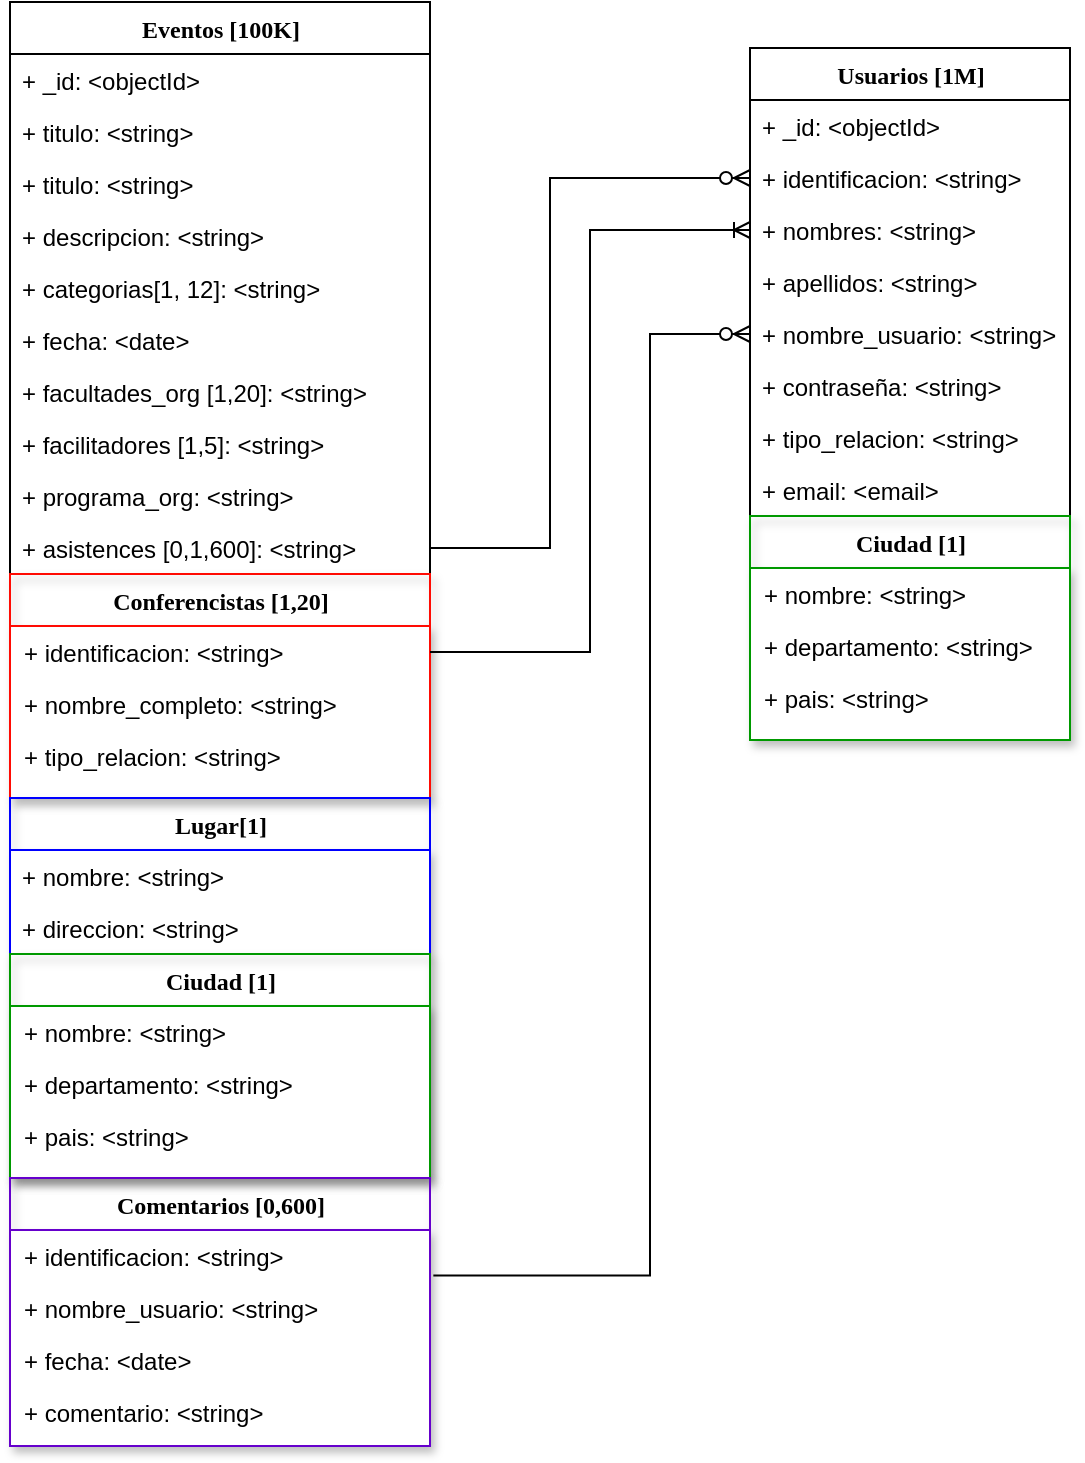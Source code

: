 <mxfile version="24.4.13" type="device">
  <diagram name="Page-1" id="9f46799a-70d6-7492-0946-bef42562c5a5">
    <mxGraphModel dx="1708" dy="842" grid="1" gridSize="10" guides="1" tooltips="1" connect="1" arrows="1" fold="1" page="1" pageScale="1" pageWidth="1100" pageHeight="850" background="none" math="0" shadow="0">
      <root>
        <mxCell id="0" />
        <mxCell id="1" parent="0" />
        <mxCell id="78961159f06e98e8-17" value="Eventos [100K]" style="swimlane;html=1;fontStyle=1;align=center;verticalAlign=top;childLayout=stackLayout;horizontal=1;startSize=26;horizontalStack=0;resizeParent=1;resizeLast=0;collapsible=1;marginBottom=0;swimlaneFillColor=#ffffff;rounded=0;shadow=0;comic=0;labelBackgroundColor=none;strokeWidth=1;fillColor=none;fontFamily=Verdana;fontSize=12" parent="1" vertex="1">
          <mxGeometry x="285" y="64" width="210" height="722" as="geometry" />
        </mxCell>
        <mxCell id="QMrxIAQurazq6CiOPDvt-56" value="+ _id: &amp;lt;objectId&amp;gt;" style="text;html=1;strokeColor=none;fillColor=none;align=left;verticalAlign=top;spacingLeft=4;spacingRight=4;whiteSpace=wrap;overflow=hidden;rotatable=0;points=[[0,0.5],[1,0.5]];portConstraint=eastwest;" vertex="1" parent="78961159f06e98e8-17">
          <mxGeometry y="26" width="210" height="26" as="geometry" />
        </mxCell>
        <mxCell id="78961159f06e98e8-21" value="+ titulo: &amp;lt;string&amp;gt;" style="text;html=1;strokeColor=none;fillColor=none;align=left;verticalAlign=top;spacingLeft=4;spacingRight=4;whiteSpace=wrap;overflow=hidden;rotatable=0;points=[[0,0.5],[1,0.5]];portConstraint=eastwest;" parent="78961159f06e98e8-17" vertex="1">
          <mxGeometry y="52" width="210" height="26" as="geometry" />
        </mxCell>
        <mxCell id="QMrxIAQurazq6CiOPDvt-53" value="+ titulo: &amp;lt;string&amp;gt;" style="text;html=1;strokeColor=none;fillColor=none;align=left;verticalAlign=top;spacingLeft=4;spacingRight=4;whiteSpace=wrap;overflow=hidden;rotatable=0;points=[[0,0.5],[1,0.5]];portConstraint=eastwest;" vertex="1" parent="78961159f06e98e8-17">
          <mxGeometry y="78" width="210" height="26" as="geometry" />
        </mxCell>
        <mxCell id="78961159f06e98e8-23" value="+ descripcion: &amp;lt;string&amp;gt;" style="text;html=1;strokeColor=none;fillColor=none;align=left;verticalAlign=top;spacingLeft=4;spacingRight=4;whiteSpace=wrap;overflow=hidden;rotatable=0;points=[[0,0.5],[1,0.5]];portConstraint=eastwest;" parent="78961159f06e98e8-17" vertex="1">
          <mxGeometry y="104" width="210" height="26" as="geometry" />
        </mxCell>
        <mxCell id="78961159f06e98e8-25" value="+ categorias[1, 12]:&lt;span style=&quot;background-color: initial;&quot;&gt;&amp;nbsp;&amp;lt;string&amp;gt;&lt;/span&gt;" style="text;html=1;strokeColor=none;fillColor=none;align=left;verticalAlign=top;spacingLeft=4;spacingRight=4;whiteSpace=wrap;overflow=hidden;rotatable=0;points=[[0,0.5],[1,0.5]];portConstraint=eastwest;" parent="78961159f06e98e8-17" vertex="1">
          <mxGeometry y="130" width="210" height="26" as="geometry" />
        </mxCell>
        <mxCell id="78961159f06e98e8-26" value="+ fecha: &amp;lt;date&amp;gt;" style="text;html=1;strokeColor=none;fillColor=none;align=left;verticalAlign=top;spacingLeft=4;spacingRight=4;whiteSpace=wrap;overflow=hidden;rotatable=0;points=[[0,0.5],[1,0.5]];portConstraint=eastwest;" parent="78961159f06e98e8-17" vertex="1">
          <mxGeometry y="156" width="210" height="26" as="geometry" />
        </mxCell>
        <mxCell id="QMrxIAQurazq6CiOPDvt-23" value="+ facultades_org [1,20]&lt;span style=&quot;background-color: initial;&quot;&gt;: &amp;lt;string&amp;gt;&lt;/span&gt;" style="text;html=1;strokeColor=none;fillColor=none;align=left;verticalAlign=top;spacingLeft=4;spacingRight=4;whiteSpace=wrap;overflow=hidden;rotatable=0;points=[[0,0.5],[1,0.5]];portConstraint=eastwest;" vertex="1" parent="78961159f06e98e8-17">
          <mxGeometry y="182" width="210" height="26" as="geometry" />
        </mxCell>
        <mxCell id="78961159f06e98e8-24" value="+ facilitadores [1,5]&lt;span style=&quot;background-color: initial;&quot;&gt;: &amp;lt;string&amp;gt;&lt;/span&gt;" style="text;html=1;strokeColor=none;fillColor=none;align=left;verticalAlign=top;spacingLeft=4;spacingRight=4;whiteSpace=wrap;overflow=hidden;rotatable=0;points=[[0,0.5],[1,0.5]];portConstraint=eastwest;" parent="78961159f06e98e8-17" vertex="1">
          <mxGeometry y="208" width="210" height="26" as="geometry" />
        </mxCell>
        <mxCell id="QMrxIAQurazq6CiOPDvt-34" value="+ programa_org&lt;span style=&quot;background-color: initial;&quot;&gt;: &amp;lt;string&amp;gt;&lt;/span&gt;" style="text;html=1;strokeColor=none;fillColor=none;align=left;verticalAlign=top;spacingLeft=4;spacingRight=4;whiteSpace=wrap;overflow=hidden;rotatable=0;points=[[0,0.5],[1,0.5]];portConstraint=eastwest;" vertex="1" parent="78961159f06e98e8-17">
          <mxGeometry y="234" width="210" height="26" as="geometry" />
        </mxCell>
        <mxCell id="QMrxIAQurazq6CiOPDvt-17" value="+ asistences [0,1,600]&lt;span style=&quot;background-color: initial;&quot;&gt;: &amp;lt;string&amp;gt;&lt;/span&gt;" style="text;html=1;strokeColor=none;fillColor=none;align=left;verticalAlign=top;spacingLeft=4;spacingRight=4;whiteSpace=wrap;overflow=hidden;rotatable=0;points=[[0,0.5],[1,0.5]];portConstraint=eastwest;" vertex="1" parent="78961159f06e98e8-17">
          <mxGeometry y="260" width="210" height="26" as="geometry" />
        </mxCell>
        <mxCell id="QMrxIAQurazq6CiOPDvt-18" value="Conferencistas [1,20]&lt;div&gt;&lt;br&gt;&lt;/div&gt;" style="swimlane;html=1;fontStyle=1;align=center;verticalAlign=top;childLayout=stackLayout;horizontal=1;startSize=26;horizontalStack=0;resizeParent=0;resizeLast=0;collapsible=1;marginBottom=0;marginLeft=1;swimlaneFillColor=#ffffff;rounded=0;shadow=1;comic=0;labelBackgroundColor=none;strokeWidth=1;fillColor=none;fontFamily=Verdana;fontSize=12;strokeColor=#FF0B03;" vertex="1" parent="78961159f06e98e8-17">
          <mxGeometry y="286" width="210" height="112" as="geometry">
            <mxRectangle y="208" width="210" height="30" as="alternateBounds" />
          </mxGeometry>
        </mxCell>
        <mxCell id="QMrxIAQurazq6CiOPDvt-21" value="+ identificacion: &amp;lt;string&amp;gt;" style="text;html=1;strokeColor=none;fillColor=none;align=left;verticalAlign=top;spacingLeft=4;spacingRight=4;whiteSpace=wrap;overflow=hidden;rotatable=0;points=[[0,0.5],[1,0.5]];portConstraint=eastwest;" vertex="1" parent="QMrxIAQurazq6CiOPDvt-18">
          <mxGeometry x="1" y="26" width="209" height="26" as="geometry" />
        </mxCell>
        <mxCell id="QMrxIAQurazq6CiOPDvt-19" value="+ nombre_completo: &amp;lt;string&amp;gt;" style="text;html=1;strokeColor=none;fillColor=none;align=left;verticalAlign=top;spacingLeft=4;spacingRight=4;whiteSpace=wrap;overflow=hidden;rotatable=0;points=[[0,0.5],[1,0.5]];portConstraint=eastwest;" vertex="1" parent="QMrxIAQurazq6CiOPDvt-18">
          <mxGeometry x="1" y="52" width="209" height="26" as="geometry" />
        </mxCell>
        <mxCell id="QMrxIAQurazq6CiOPDvt-20" value="+ tipo_relacion: &amp;lt;string&amp;gt;" style="text;html=1;strokeColor=none;fillColor=none;align=left;verticalAlign=top;spacingLeft=4;spacingRight=4;whiteSpace=wrap;overflow=hidden;rotatable=0;points=[[0,0.5],[1,0.5]];portConstraint=eastwest;" vertex="1" parent="QMrxIAQurazq6CiOPDvt-18">
          <mxGeometry x="1" y="78" width="209" height="26" as="geometry" />
        </mxCell>
        <mxCell id="QMrxIAQurazq6CiOPDvt-5" value="Lugar[1]" style="swimlane;html=1;fontStyle=1;align=center;verticalAlign=top;childLayout=stackLayout;horizontal=1;startSize=26;horizontalStack=0;resizeParent=1;resizeLast=0;collapsible=1;marginBottom=0;swimlaneFillColor=#ffffff;rounded=0;shadow=1;comic=0;labelBackgroundColor=none;strokeWidth=1;fillColor=none;fontFamily=Verdana;fontSize=12;rotation=0;strokeColor=#0000FF;" vertex="1" parent="78961159f06e98e8-17">
          <mxGeometry y="398" width="210" height="190" as="geometry">
            <mxRectangle y="320" width="210" height="30" as="alternateBounds" />
          </mxGeometry>
        </mxCell>
        <mxCell id="QMrxIAQurazq6CiOPDvt-6" value="+ nombre: &amp;lt;string&amp;gt;" style="text;html=1;strokeColor=none;fillColor=none;align=left;verticalAlign=top;spacingLeft=4;spacingRight=4;whiteSpace=wrap;overflow=hidden;rotatable=0;points=[[0,0.5],[1,0.5]];portConstraint=eastwest;" vertex="1" parent="QMrxIAQurazq6CiOPDvt-5">
          <mxGeometry y="26" width="210" height="26" as="geometry" />
        </mxCell>
        <mxCell id="QMrxIAQurazq6CiOPDvt-7" value="+ direccion: &amp;lt;string&amp;gt;" style="text;html=1;strokeColor=none;fillColor=none;align=left;verticalAlign=top;spacingLeft=4;spacingRight=4;whiteSpace=wrap;overflow=hidden;rotatable=0;points=[[0,0.5],[1,0.5]];portConstraint=eastwest;" vertex="1" parent="QMrxIAQurazq6CiOPDvt-5">
          <mxGeometry y="52" width="210" height="26" as="geometry" />
        </mxCell>
        <mxCell id="QMrxIAQurazq6CiOPDvt-13" value="Ciudad [1]" style="swimlane;html=1;fontStyle=1;align=center;verticalAlign=top;childLayout=stackLayout;horizontal=1;startSize=26;horizontalStack=0;resizeParent=0;resizeLast=0;collapsible=1;marginBottom=0;marginLeft=1;swimlaneFillColor=#ffffff;rounded=0;shadow=1;comic=0;labelBackgroundColor=none;strokeWidth=1;fillColor=none;fontFamily=Verdana;fontSize=12;strokeColor=#009900;" vertex="1" parent="QMrxIAQurazq6CiOPDvt-5">
          <mxGeometry y="78" width="210" height="112" as="geometry">
            <mxRectangle y="78" width="210" height="30" as="alternateBounds" />
          </mxGeometry>
        </mxCell>
        <mxCell id="QMrxIAQurazq6CiOPDvt-14" value="+ nombre: &amp;lt;string&amp;gt;" style="text;html=1;strokeColor=none;fillColor=none;align=left;verticalAlign=top;spacingLeft=4;spacingRight=4;whiteSpace=wrap;overflow=hidden;rotatable=0;points=[[0,0.5],[1,0.5]];portConstraint=eastwest;" vertex="1" parent="QMrxIAQurazq6CiOPDvt-13">
          <mxGeometry x="1" y="26" width="209" height="26" as="geometry" />
        </mxCell>
        <mxCell id="QMrxIAQurazq6CiOPDvt-15" value="+ departamento: &amp;lt;string&amp;gt;" style="text;html=1;strokeColor=none;fillColor=none;align=left;verticalAlign=top;spacingLeft=4;spacingRight=4;whiteSpace=wrap;overflow=hidden;rotatable=0;points=[[0,0.5],[1,0.5]];portConstraint=eastwest;" vertex="1" parent="QMrxIAQurazq6CiOPDvt-13">
          <mxGeometry x="1" y="52" width="209" height="26" as="geometry" />
        </mxCell>
        <mxCell id="QMrxIAQurazq6CiOPDvt-16" value="+ pais: &amp;lt;string&amp;gt;" style="text;html=1;strokeColor=none;fillColor=none;align=left;verticalAlign=top;spacingLeft=4;spacingRight=4;whiteSpace=wrap;overflow=hidden;rotatable=0;points=[[0,0.5],[1,0.5]];portConstraint=eastwest;" vertex="1" parent="QMrxIAQurazq6CiOPDvt-13">
          <mxGeometry x="1" y="78" width="209" height="26" as="geometry" />
        </mxCell>
        <mxCell id="QMrxIAQurazq6CiOPDvt-24" value="Comentarios [0,600]&lt;div&gt;&lt;br&gt;&lt;/div&gt;" style="swimlane;html=1;fontStyle=1;align=center;verticalAlign=top;childLayout=stackLayout;horizontal=1;startSize=26;horizontalStack=0;resizeParent=0;resizeLast=0;collapsible=1;marginBottom=0;marginLeft=1;swimlaneFillColor=#ffffff;rounded=0;shadow=1;comic=0;labelBackgroundColor=none;strokeWidth=1;fillColor=none;fontFamily=Verdana;fontSize=12;strokeColor=#6600CC;" vertex="1" parent="78961159f06e98e8-17">
          <mxGeometry y="588" width="210" height="134" as="geometry">
            <mxRectangle y="556" width="210" height="30" as="alternateBounds" />
          </mxGeometry>
        </mxCell>
        <mxCell id="QMrxIAQurazq6CiOPDvt-25" value="+ identificacion: &amp;lt;string&amp;gt;" style="text;html=1;strokeColor=none;fillColor=none;align=left;verticalAlign=top;spacingLeft=4;spacingRight=4;whiteSpace=wrap;overflow=hidden;rotatable=0;points=[[0,0.5],[1,0.5]];portConstraint=eastwest;" vertex="1" parent="QMrxIAQurazq6CiOPDvt-24">
          <mxGeometry x="1" y="26" width="209" height="26" as="geometry" />
        </mxCell>
        <mxCell id="QMrxIAQurazq6CiOPDvt-26" value="+ nombre_usuario: &amp;lt;string&amp;gt;" style="text;html=1;strokeColor=none;fillColor=none;align=left;verticalAlign=top;spacingLeft=4;spacingRight=4;whiteSpace=wrap;overflow=hidden;rotatable=0;points=[[0,0.5],[1,0.5]];portConstraint=eastwest;" vertex="1" parent="QMrxIAQurazq6CiOPDvt-24">
          <mxGeometry x="1" y="52" width="209" height="26" as="geometry" />
        </mxCell>
        <mxCell id="QMrxIAQurazq6CiOPDvt-27" value="+ fecha: &amp;lt;date&amp;gt;" style="text;html=1;strokeColor=none;fillColor=none;align=left;verticalAlign=top;spacingLeft=4;spacingRight=4;whiteSpace=wrap;overflow=hidden;rotatable=0;points=[[0,0.5],[1,0.5]];portConstraint=eastwest;" vertex="1" parent="QMrxIAQurazq6CiOPDvt-24">
          <mxGeometry x="1" y="78" width="209" height="26" as="geometry" />
        </mxCell>
        <mxCell id="QMrxIAQurazq6CiOPDvt-28" value="+ comentario: &amp;lt;string&amp;gt;" style="text;html=1;strokeColor=none;fillColor=none;align=left;verticalAlign=top;spacingLeft=4;spacingRight=4;whiteSpace=wrap;overflow=hidden;rotatable=0;points=[[0,0.5],[1,0.5]];portConstraint=eastwest;" vertex="1" parent="QMrxIAQurazq6CiOPDvt-24">
          <mxGeometry x="1" y="104" width="209" height="26" as="geometry" />
        </mxCell>
        <mxCell id="78961159f06e98e8-30" value="Usuarios [1M]" style="swimlane;html=1;fontStyle=1;align=center;verticalAlign=top;childLayout=stackLayout;horizontal=1;startSize=26;horizontalStack=0;resizeParent=1;resizeLast=0;collapsible=1;marginBottom=0;swimlaneFillColor=#ffffff;rounded=0;shadow=0;comic=0;labelBackgroundColor=none;strokeWidth=1;fillColor=none;fontFamily=Verdana;fontSize=12" parent="1" vertex="1">
          <mxGeometry x="655" y="87" width="160" height="346" as="geometry" />
        </mxCell>
        <mxCell id="QMrxIAQurazq6CiOPDvt-57" value="+ _id: &amp;lt;objectId&amp;gt;" style="text;html=1;strokeColor=none;fillColor=none;align=left;verticalAlign=top;spacingLeft=4;spacingRight=4;whiteSpace=wrap;overflow=hidden;rotatable=0;points=[[0,0.5],[1,0.5]];portConstraint=eastwest;" vertex="1" parent="78961159f06e98e8-30">
          <mxGeometry y="26" width="160" height="26" as="geometry" />
        </mxCell>
        <mxCell id="78961159f06e98e8-31" value="+ identificacion: &amp;lt;string&amp;gt;" style="text;html=1;strokeColor=none;fillColor=none;align=left;verticalAlign=top;spacingLeft=4;spacingRight=4;whiteSpace=wrap;overflow=hidden;rotatable=0;points=[[0,0.5],[1,0.5]];portConstraint=eastwest;" parent="78961159f06e98e8-30" vertex="1">
          <mxGeometry y="52" width="160" height="26" as="geometry" />
        </mxCell>
        <mxCell id="78961159f06e98e8-32" value="+ nombres: &amp;lt;string&amp;gt;" style="text;html=1;strokeColor=none;fillColor=none;align=left;verticalAlign=top;spacingLeft=4;spacingRight=4;whiteSpace=wrap;overflow=hidden;rotatable=0;points=[[0,0.5],[1,0.5]];portConstraint=eastwest;" parent="78961159f06e98e8-30" vertex="1">
          <mxGeometry y="78" width="160" height="26" as="geometry" />
        </mxCell>
        <mxCell id="78961159f06e98e8-33" value="+ apellidos: &amp;lt;string&amp;gt;" style="text;html=1;strokeColor=none;fillColor=none;align=left;verticalAlign=top;spacingLeft=4;spacingRight=4;whiteSpace=wrap;overflow=hidden;rotatable=0;points=[[0,0.5],[1,0.5]];portConstraint=eastwest;" parent="78961159f06e98e8-30" vertex="1">
          <mxGeometry y="104" width="160" height="26" as="geometry" />
        </mxCell>
        <mxCell id="78961159f06e98e8-34" value="+ nombre_usuario: &amp;lt;string&amp;gt;" style="text;html=1;strokeColor=none;fillColor=none;align=left;verticalAlign=top;spacingLeft=4;spacingRight=4;whiteSpace=wrap;overflow=hidden;rotatable=0;points=[[0,0.5],[1,0.5]];portConstraint=eastwest;" parent="78961159f06e98e8-30" vertex="1">
          <mxGeometry y="130" width="160" height="26" as="geometry" />
        </mxCell>
        <mxCell id="QMrxIAQurazq6CiOPDvt-62" value="+ contraseña: &amp;lt;string&amp;gt;" style="text;html=1;strokeColor=none;fillColor=none;align=left;verticalAlign=top;spacingLeft=4;spacingRight=4;whiteSpace=wrap;overflow=hidden;rotatable=0;points=[[0,0.5],[1,0.5]];portConstraint=eastwest;" vertex="1" parent="78961159f06e98e8-30">
          <mxGeometry y="156" width="160" height="26" as="geometry" />
        </mxCell>
        <mxCell id="78961159f06e98e8-36" value="+ tipo_relacion: &amp;lt;string&amp;gt;" style="text;html=1;strokeColor=none;fillColor=none;align=left;verticalAlign=top;spacingLeft=4;spacingRight=4;whiteSpace=wrap;overflow=hidden;rotatable=0;points=[[0,0.5],[1,0.5]];portConstraint=eastwest;" parent="78961159f06e98e8-30" vertex="1">
          <mxGeometry y="182" width="160" height="26" as="geometry" />
        </mxCell>
        <mxCell id="78961159f06e98e8-37" value="+ email: &amp;lt;email&amp;gt;" style="text;html=1;strokeColor=none;fillColor=none;align=left;verticalAlign=top;spacingLeft=4;spacingRight=4;whiteSpace=wrap;overflow=hidden;rotatable=0;points=[[0,0.5],[1,0.5]];portConstraint=eastwest;" parent="78961159f06e98e8-30" vertex="1">
          <mxGeometry y="208" width="160" height="26" as="geometry" />
        </mxCell>
        <mxCell id="QMrxIAQurazq6CiOPDvt-58" value="Ciudad [1]" style="swimlane;html=1;fontStyle=1;align=center;verticalAlign=top;childLayout=stackLayout;horizontal=1;startSize=26;horizontalStack=0;resizeParent=0;resizeLast=0;collapsible=1;marginBottom=0;marginLeft=1;swimlaneFillColor=#ffffff;rounded=0;shadow=1;comic=0;labelBackgroundColor=none;strokeWidth=1;fillColor=none;fontFamily=Verdana;fontSize=12;strokeColor=#009900;" vertex="1" parent="78961159f06e98e8-30">
          <mxGeometry y="234" width="160" height="112" as="geometry">
            <mxRectangle y="78" width="210" height="30" as="alternateBounds" />
          </mxGeometry>
        </mxCell>
        <mxCell id="QMrxIAQurazq6CiOPDvt-59" value="+ nombre: &amp;lt;string&amp;gt;" style="text;html=1;strokeColor=none;fillColor=none;align=left;verticalAlign=top;spacingLeft=4;spacingRight=4;whiteSpace=wrap;overflow=hidden;rotatable=0;points=[[0,0.5],[1,0.5]];portConstraint=eastwest;" vertex="1" parent="QMrxIAQurazq6CiOPDvt-58">
          <mxGeometry x="1" y="26" width="159" height="26" as="geometry" />
        </mxCell>
        <mxCell id="QMrxIAQurazq6CiOPDvt-60" value="+ departamento: &amp;lt;string&amp;gt;" style="text;html=1;strokeColor=none;fillColor=none;align=left;verticalAlign=top;spacingLeft=4;spacingRight=4;whiteSpace=wrap;overflow=hidden;rotatable=0;points=[[0,0.5],[1,0.5]];portConstraint=eastwest;" vertex="1" parent="QMrxIAQurazq6CiOPDvt-58">
          <mxGeometry x="1" y="52" width="159" height="26" as="geometry" />
        </mxCell>
        <mxCell id="QMrxIAQurazq6CiOPDvt-61" value="+ pais: &amp;lt;string&amp;gt;" style="text;html=1;strokeColor=none;fillColor=none;align=left;verticalAlign=top;spacingLeft=4;spacingRight=4;whiteSpace=wrap;overflow=hidden;rotatable=0;points=[[0,0.5],[1,0.5]];portConstraint=eastwest;" vertex="1" parent="QMrxIAQurazq6CiOPDvt-58">
          <mxGeometry x="1" y="78" width="159" height="26" as="geometry" />
        </mxCell>
        <mxCell id="QMrxIAQurazq6CiOPDvt-50" value="" style="edgeStyle=orthogonalEdgeStyle;fontSize=12;html=1;endArrow=ERoneToMany;rounded=0;exitX=1;exitY=0.5;exitDx=0;exitDy=0;entryX=0;entryY=0.5;entryDx=0;entryDy=0;" edge="1" parent="1" source="QMrxIAQurazq6CiOPDvt-21" target="78961159f06e98e8-32">
          <mxGeometry width="100" height="100" relative="1" as="geometry">
            <mxPoint x="615" y="514" as="sourcePoint" />
            <mxPoint x="635" y="264" as="targetPoint" />
            <Array as="points">
              <mxPoint x="575" y="389" />
              <mxPoint x="575" y="178" />
            </Array>
          </mxGeometry>
        </mxCell>
        <mxCell id="QMrxIAQurazq6CiOPDvt-52" value="" style="edgeStyle=orthogonalEdgeStyle;fontSize=12;html=1;endArrow=ERzeroToMany;endFill=1;rounded=0;exitX=1;exitY=0.5;exitDx=0;exitDy=0;" edge="1" parent="1" source="QMrxIAQurazq6CiOPDvt-17">
          <mxGeometry width="100" height="100" relative="1" as="geometry">
            <mxPoint x="555" y="204" as="sourcePoint" />
            <mxPoint x="655" y="152" as="targetPoint" />
            <Array as="points">
              <mxPoint x="555" y="337" />
              <mxPoint x="555" y="152" />
            </Array>
          </mxGeometry>
        </mxCell>
        <mxCell id="QMrxIAQurazq6CiOPDvt-55" value="" style="edgeStyle=orthogonalEdgeStyle;fontSize=12;html=1;endArrow=ERzeroToMany;endFill=1;rounded=0;entryX=0;entryY=0.5;entryDx=0;entryDy=0;exitX=1.008;exitY=0.873;exitDx=0;exitDy=0;exitPerimeter=0;" edge="1" parent="1" source="QMrxIAQurazq6CiOPDvt-25" target="78961159f06e98e8-34">
          <mxGeometry width="100" height="100" relative="1" as="geometry">
            <mxPoint x="495" y="662.47" as="sourcePoint" />
            <mxPoint x="655" y="477.47" as="targetPoint" />
            <Array as="points">
              <mxPoint x="605" y="701" />
              <mxPoint x="605" y="230" />
            </Array>
          </mxGeometry>
        </mxCell>
      </root>
    </mxGraphModel>
  </diagram>
</mxfile>
